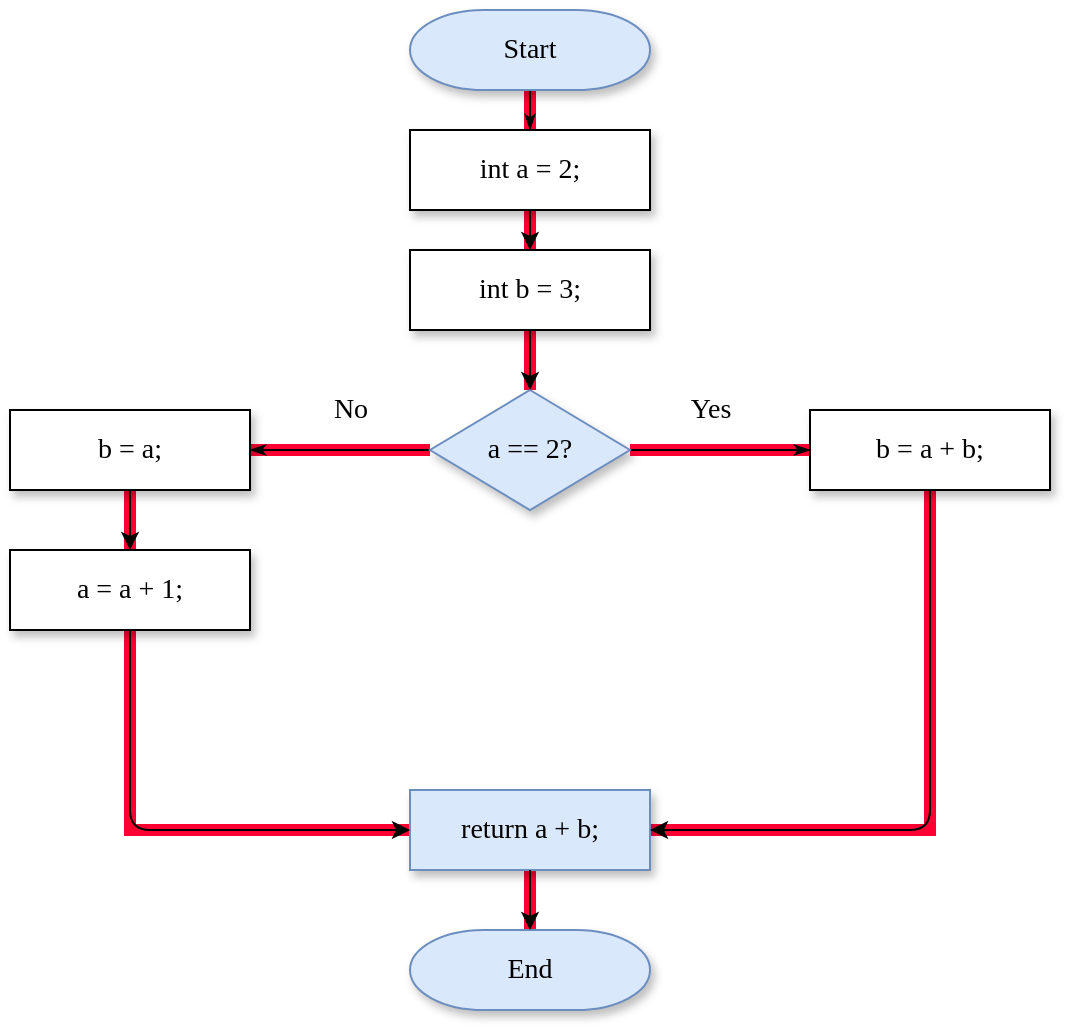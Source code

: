 <mxfile version="13.7.9" type="device"><diagram name="Page-1" id="edf60f1a-56cd-e834-aa8a-f176f3a09ee4"><mxGraphModel dx="749" dy="639" grid="1" gridSize="10" guides="1" tooltips="1" connect="1" arrows="1" fold="1" page="1" pageScale="1" pageWidth="1100" pageHeight="850" background="#ffffff" math="0" shadow="0"><root><mxCell id="0"/><mxCell id="1" parent="0"/><mxCell id="qLmhO9G_4akPEPFGDtV_-7" style="edgeStyle=orthogonalEdgeStyle;rounded=0;orthogonalLoop=1;jettySize=auto;html=1;exitX=0.5;exitY=1;exitDx=0;exitDy=0;strokeColor=#FF0033;strokeWidth=6;endArrow=none;endFill=0;entryX=0.5;entryY=0;entryDx=0;entryDy=0;entryPerimeter=0;" edge="1" parent="1" source="odtycHQVep_Rew_jahCm-10" target="odtycHQVep_Rew_jahCm-11"><mxGeometry relative="1" as="geometry"><mxPoint x="640" y="260" as="sourcePoint"/><mxPoint x="650" y="450" as="targetPoint"/><Array as="points"><mxPoint x="580" y="460"/><mxPoint x="580" y="460"/></Array></mxGeometry></mxCell><mxCell id="qLmhO9G_4akPEPFGDtV_-6" style="edgeStyle=orthogonalEdgeStyle;rounded=0;orthogonalLoop=1;jettySize=auto;html=1;exitX=1;exitY=0.5;exitDx=0;exitDy=0;strokeColor=#FF0033;strokeWidth=6;endArrow=none;endFill=0;entryX=1;entryY=0.5;entryDx=0;entryDy=0;" edge="1" parent="1" source="60e70716793133e9-5" target="odtycHQVep_Rew_jahCm-10"><mxGeometry relative="1" as="geometry"><mxPoint x="540" y="260" as="sourcePoint"/><mxPoint x="530" y="450" as="targetPoint"/><Array as="points"><mxPoint x="780" y="250"/><mxPoint x="780" y="440"/></Array></mxGeometry></mxCell><mxCell id="qLmhO9G_4akPEPFGDtV_-4" style="edgeStyle=orthogonalEdgeStyle;rounded=0;orthogonalLoop=1;jettySize=auto;html=1;exitX=0;exitY=0.5;exitDx=0;exitDy=0;strokeColor=#FF0033;strokeWidth=6;endArrow=none;endFill=0;entryX=0;entryY=0.5;entryDx=0;entryDy=0;" edge="1" parent="1" source="60e70716793133e9-5" target="odtycHQVep_Rew_jahCm-10"><mxGeometry relative="1" as="geometry"><mxPoint x="500" y="260" as="sourcePoint"/><mxPoint x="500" y="410" as="targetPoint"/><Array as="points"><mxPoint x="380" y="250"/><mxPoint x="380" y="440"/></Array></mxGeometry></mxCell><mxCell id="qLmhO9G_4akPEPFGDtV_-2" style="edgeStyle=orthogonalEdgeStyle;rounded=0;orthogonalLoop=1;jettySize=auto;html=1;exitX=0.5;exitY=1;exitDx=0;exitDy=0;exitPerimeter=0;strokeColor=#FF0033;strokeWidth=6;endArrow=none;endFill=0;" edge="1" parent="1" source="60e70716793133e9-30" target="60e70716793133e9-5"><mxGeometry relative="1" as="geometry"/></mxCell><mxCell id="60e70716793133e9-32" style="edgeStyle=orthogonalEdgeStyle;rounded=0;html=1;labelBackgroundColor=none;startSize=5;endArrow=classicThin;endFill=1;endSize=5;jettySize=auto;orthogonalLoop=1;strokeWidth=1;fontFamily=Verdana;fontSize=8;entryX=0.5;entryY=0;entryDx=0;entryDy=0;" parent="1" target="odtycHQVep_Rew_jahCm-3" edge="1"><mxGeometry relative="1" as="geometry"><mxPoint x="580" y="70" as="sourcePoint"/></mxGeometry></mxCell><mxCell id="60e70716793133e9-33" value="Yes" style="edgeStyle=orthogonalEdgeStyle;rounded=0;html=1;labelBackgroundColor=none;startSize=5;endArrow=classicThin;endFill=1;endSize=5;jettySize=auto;orthogonalLoop=1;strokeWidth=1;fontFamily=Verdana;fontSize=14;" parent="1" source="60e70716793133e9-5" edge="1"><mxGeometry x="-0.111" y="20" relative="1" as="geometry"><mxPoint as="offset"/><mxPoint x="720" y="250" as="targetPoint"/></mxGeometry></mxCell><mxCell id="60e70716793133e9-37" value="No" style="edgeStyle=orthogonalEdgeStyle;rounded=0;html=1;labelBackgroundColor=none;startSize=5;endArrow=classicThin;endFill=1;endSize=5;jettySize=auto;orthogonalLoop=1;strokeWidth=1;fontFamily=Verdana;fontSize=14;exitX=0;exitY=0.5;exitDx=0;exitDy=0;" parent="1" source="60e70716793133e9-5" edge="1"><mxGeometry x="-0.111" y="-20" relative="1" as="geometry"><mxPoint as="offset"/><mxPoint x="440" y="250" as="targetPoint"/></mxGeometry></mxCell><mxCell id="60e70716793133e9-5" value="a == 2?" style="rhombus;whiteSpace=wrap;html=1;rounded=0;shadow=1;labelBackgroundColor=none;strokeWidth=1;fontFamily=Verdana;fontSize=14;align=center;fillColor=#dae8fc;strokeColor=#6c8ebf;" parent="1" vertex="1"><mxGeometry x="530" y="220" width="100" height="60" as="geometry"/></mxCell><mxCell id="60e70716793133e9-30" value="Start" style="strokeWidth=1;html=1;shape=mxgraph.flowchart.terminator;whiteSpace=wrap;rounded=0;shadow=1;labelBackgroundColor=none;fontFamily=Verdana;fontSize=14;align=center;fillColor=#dae8fc;strokeColor=#6c8ebf;" parent="1" vertex="1"><mxGeometry x="520" y="30" width="120" height="40" as="geometry"/></mxCell><mxCell id="odtycHQVep_Rew_jahCm-2" style="edgeStyle=orthogonalEdgeStyle;rounded=0;orthogonalLoop=1;jettySize=auto;html=1;exitX=0.5;exitY=1;exitDx=0;exitDy=0;fontSize=14;" parent="1" edge="1"><mxGeometry relative="1" as="geometry"><mxPoint x="580" y="70" as="sourcePoint"/><mxPoint x="580" y="70" as="targetPoint"/></mxGeometry></mxCell><mxCell id="odtycHQVep_Rew_jahCm-3" value="int a = 2;" style="rounded=0;whiteSpace=wrap;html=1;shadow=1;labelBackgroundColor=none;strokeWidth=1;fontFamily=Verdana;fontSize=14;align=center;" parent="1" vertex="1"><mxGeometry x="520" y="90" width="120" height="40" as="geometry"/></mxCell><mxCell id="odtycHQVep_Rew_jahCm-4" value="int b = 3;" style="rounded=0;whiteSpace=wrap;html=1;shadow=1;labelBackgroundColor=none;strokeWidth=1;fontFamily=Verdana;fontSize=14;align=center;" parent="1" vertex="1"><mxGeometry x="520" y="150" width="120" height="40" as="geometry"/></mxCell><mxCell id="odtycHQVep_Rew_jahCm-7" value="b = a + b;" style="rounded=0;whiteSpace=wrap;html=1;shadow=1;labelBackgroundColor=none;strokeWidth=1;fontFamily=Verdana;fontSize=14;align=center;" parent="1" vertex="1"><mxGeometry x="720" y="230" width="120" height="40" as="geometry"/></mxCell><mxCell id="odtycHQVep_Rew_jahCm-8" value="b = a;" style="rounded=0;whiteSpace=wrap;html=1;shadow=1;labelBackgroundColor=none;strokeWidth=1;fontFamily=Verdana;fontSize=14;align=center;" parent="1" vertex="1"><mxGeometry x="320" y="230" width="120" height="40" as="geometry"/></mxCell><mxCell id="odtycHQVep_Rew_jahCm-9" value="a = a + 1;" style="rounded=0;whiteSpace=wrap;html=1;shadow=1;labelBackgroundColor=none;strokeWidth=1;fontFamily=Verdana;fontSize=14;align=center;" parent="1" vertex="1"><mxGeometry x="320" y="300" width="120" height="40" as="geometry"/></mxCell><mxCell id="odtycHQVep_Rew_jahCm-10" value="return a + b;" style="rounded=0;whiteSpace=wrap;html=1;shadow=1;labelBackgroundColor=none;strokeWidth=1;fontFamily=Verdana;fontSize=14;align=center;fillColor=#dae8fc;strokeColor=#6c8ebf;" parent="1" vertex="1"><mxGeometry x="520" y="420" width="120" height="40" as="geometry"/></mxCell><mxCell id="odtycHQVep_Rew_jahCm-11" value="End" style="strokeWidth=1;html=1;shape=mxgraph.flowchart.terminator;whiteSpace=wrap;rounded=0;shadow=1;labelBackgroundColor=none;fontFamily=Verdana;fontSize=14;align=center;fillColor=#dae8fc;strokeColor=#6c8ebf;" parent="1" vertex="1"><mxGeometry x="520" y="490" width="120" height="40" as="geometry"/></mxCell><mxCell id="odtycHQVep_Rew_jahCm-12" value="" style="endArrow=classic;html=1;fontSize=14;exitX=0.5;exitY=1;exitDx=0;exitDy=0;" parent="1" source="odtycHQVep_Rew_jahCm-8" edge="1"><mxGeometry width="50" height="50" relative="1" as="geometry"><mxPoint x="330" y="520" as="sourcePoint"/><mxPoint x="380" y="300" as="targetPoint"/></mxGeometry></mxCell><mxCell id="odtycHQVep_Rew_jahCm-13" value="" style="endArrow=classic;html=1;fontSize=14;exitX=0.5;exitY=1;exitDx=0;exitDy=0;entryX=1;entryY=0.5;entryDx=0;entryDy=0;" parent="1" source="odtycHQVep_Rew_jahCm-7" target="odtycHQVep_Rew_jahCm-10" edge="1"><mxGeometry width="50" height="50" relative="1" as="geometry"><mxPoint x="790" y="370" as="sourcePoint"/><mxPoint x="840" y="320" as="targetPoint"/><Array as="points"><mxPoint x="780" y="440"/></Array></mxGeometry></mxCell><mxCell id="odtycHQVep_Rew_jahCm-14" value="" style="endArrow=classic;html=1;fontSize=14;entryX=0;entryY=0.5;entryDx=0;entryDy=0;exitX=0.5;exitY=1;exitDx=0;exitDy=0;" parent="1" source="odtycHQVep_Rew_jahCm-9" target="odtycHQVep_Rew_jahCm-10" edge="1"><mxGeometry width="50" height="50" relative="1" as="geometry"><mxPoint x="280" y="440" as="sourcePoint"/><mxPoint x="330" y="390" as="targetPoint"/><Array as="points"><mxPoint x="380" y="440"/></Array></mxGeometry></mxCell><mxCell id="odtycHQVep_Rew_jahCm-15" value="" style="endArrow=classic;html=1;fontSize=14;entryX=0.5;entryY=0;entryDx=0;entryDy=0;entryPerimeter=0;exitX=0.5;exitY=1;exitDx=0;exitDy=0;" parent="1" source="odtycHQVep_Rew_jahCm-10" target="odtycHQVep_Rew_jahCm-11" edge="1"><mxGeometry width="50" height="50" relative="1" as="geometry"><mxPoint x="300" y="490" as="sourcePoint"/><mxPoint x="350" y="440" as="targetPoint"/></mxGeometry></mxCell><mxCell id="gMuhJHM3a5GOnBG2Ebkr-1" value="" style="endArrow=classic;html=1;exitX=0.5;exitY=1;exitDx=0;exitDy=0;entryX=0.5;entryY=0;entryDx=0;entryDy=0;" parent="1" source="odtycHQVep_Rew_jahCm-3" target="odtycHQVep_Rew_jahCm-4" edge="1"><mxGeometry width="50" height="50" relative="1" as="geometry"><mxPoint x="210" y="410" as="sourcePoint"/><mxPoint x="260" y="360" as="targetPoint"/></mxGeometry></mxCell><mxCell id="gMuhJHM3a5GOnBG2Ebkr-2" value="" style="endArrow=classic;html=1;exitX=0.5;exitY=1;exitDx=0;exitDy=0;entryX=0.5;entryY=0;entryDx=0;entryDy=0;" parent="1" source="odtycHQVep_Rew_jahCm-4" target="60e70716793133e9-5" edge="1"><mxGeometry width="50" height="50" relative="1" as="geometry"><mxPoint x="200" y="480" as="sourcePoint"/><mxPoint x="250" y="430" as="targetPoint"/></mxGeometry></mxCell></root></mxGraphModel></diagram></mxfile>
